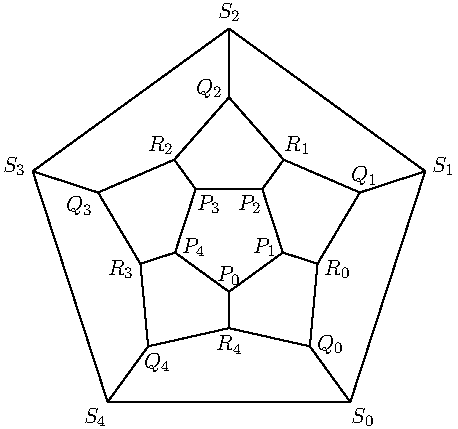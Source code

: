 size(0,0);

pair [] P, Q, R, S;
real u=1cm;

for (int i=0; i<=4; ++i)
  P[i] = rotate(i*360/5)*(0,-u);

P[5] = P[0];
for (int i=0; i<=4; ++i)
  Q[i] = 3*midpoint(P[i]--P[i+1]);

Q[5] = Q[0];
for (int i=0; i<=4; ++i)
  R[i] = 1/3*( Q[i] + Q[i+1] + P[i+1] );

R[5] = R[0];
for (int i=0; i<=5; ++i)
  S[i] = 1.5*Q[i];

for (int i=0; i<=4; ++i)
  {
    draw(P[i]   -- P[i+1]);
    draw(P[i+1] -- R[i]);
    draw(Q[i]   -- R[i]);
    draw(R[i]   -- Q[i+1]);
    draw(Q[i]   -- S[i]);
    draw(S[i]   -- S[i+1]);
    label(format("\small$P_%i$",i),P[i],-unit(P[i]));
    label(format("\small$Q_%i$",i),Q[i],rotate(60)*unit(Q[i]));
    label(format("\small$R_%i$",i),R[i],unit(R[i]));
    label(format("\small$S_%i$",i),S[i],unit(S[i]));
  }
